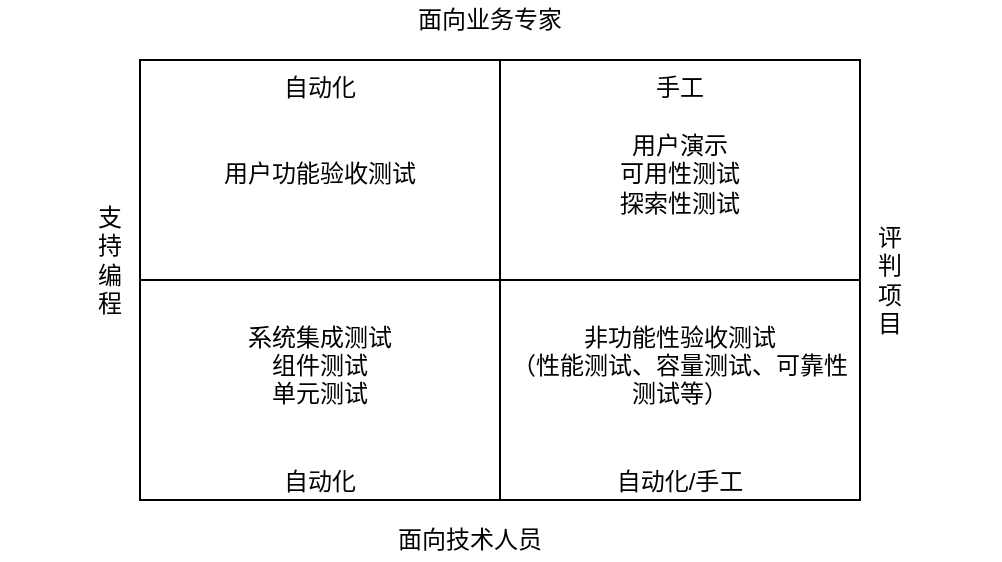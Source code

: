 <mxfile version="12.6.5" type="device"><diagram id="MdLHKxnVr-W_A6ln5MzO" name="Page-1"><mxGraphModel dx="1024" dy="592" grid="1" gridSize="10" guides="1" tooltips="1" connect="1" arrows="1" fold="1" page="1" pageScale="1" pageWidth="2339" pageHeight="3300" math="0" shadow="0"><root><mxCell id="0"/><mxCell id="1" parent="0"/><mxCell id="Z6Y5eDM6JeHz6omgCaz1-1" value="自动化&lt;br&gt;&lt;br&gt;&lt;br&gt;用户功能验收测试" style="rounded=0;whiteSpace=wrap;html=1;verticalAlign=top;" vertex="1" parent="1"><mxGeometry x="150" y="250" width="180" height="110" as="geometry"/></mxCell><mxCell id="Z6Y5eDM6JeHz6omgCaz1-2" value="手工&lt;br&gt;&lt;br&gt;用户演示&lt;br&gt;可用性测试&lt;br&gt;探索性测试" style="rounded=0;whiteSpace=wrap;html=1;verticalAlign=top;" vertex="1" parent="1"><mxGeometry x="330" y="250" width="180" height="110" as="geometry"/></mxCell><mxCell id="Z6Y5eDM6JeHz6omgCaz1-3" value="系统集成测试&lt;br&gt;组件测试&lt;br&gt;单元测试&lt;br&gt;&lt;br&gt;&lt;br&gt;自动化" style="rounded=0;whiteSpace=wrap;html=1;verticalAlign=bottom;" vertex="1" parent="1"><mxGeometry x="150" y="360" width="180" height="110" as="geometry"/></mxCell><mxCell id="Z6Y5eDM6JeHz6omgCaz1-4" value="非功能性验收测试&lt;br&gt;（性能测试、容量测试、可靠性测试等）&lt;br&gt;&lt;br&gt;&lt;br&gt;自动化/手工" style="rounded=0;whiteSpace=wrap;html=1;verticalAlign=bottom;" vertex="1" parent="1"><mxGeometry x="330" y="360" width="180" height="110" as="geometry"/></mxCell><mxCell id="Z6Y5eDM6JeHz6omgCaz1-5" value="面向业务专家" style="text;html=1;strokeColor=none;fillColor=none;align=center;verticalAlign=middle;whiteSpace=wrap;rounded=0;" vertex="1" parent="1"><mxGeometry x="270" y="220" width="110" height="20" as="geometry"/></mxCell><mxCell id="Z6Y5eDM6JeHz6omgCaz1-6" value="面向技术人员" style="text;html=1;strokeColor=none;fillColor=none;align=center;verticalAlign=middle;whiteSpace=wrap;rounded=0;" vertex="1" parent="1"><mxGeometry x="260" y="480" width="110" height="20" as="geometry"/></mxCell><mxCell id="Z6Y5eDM6JeHz6omgCaz1-7" value="评&lt;br&gt;判&lt;br&gt;项&lt;br&gt;目" style="text;html=1;strokeColor=none;fillColor=none;align=center;verticalAlign=middle;whiteSpace=wrap;rounded=0;" vertex="1" parent="1"><mxGeometry x="470" y="350" width="110" height="20" as="geometry"/></mxCell><mxCell id="Z6Y5eDM6JeHz6omgCaz1-9" value="支&lt;br&gt;持&lt;br&gt;编&lt;br&gt;程" style="text;html=1;strokeColor=none;fillColor=none;align=center;verticalAlign=middle;whiteSpace=wrap;rounded=0;" vertex="1" parent="1"><mxGeometry x="80" y="340" width="110" height="20" as="geometry"/></mxCell></root></mxGraphModel></diagram></mxfile>